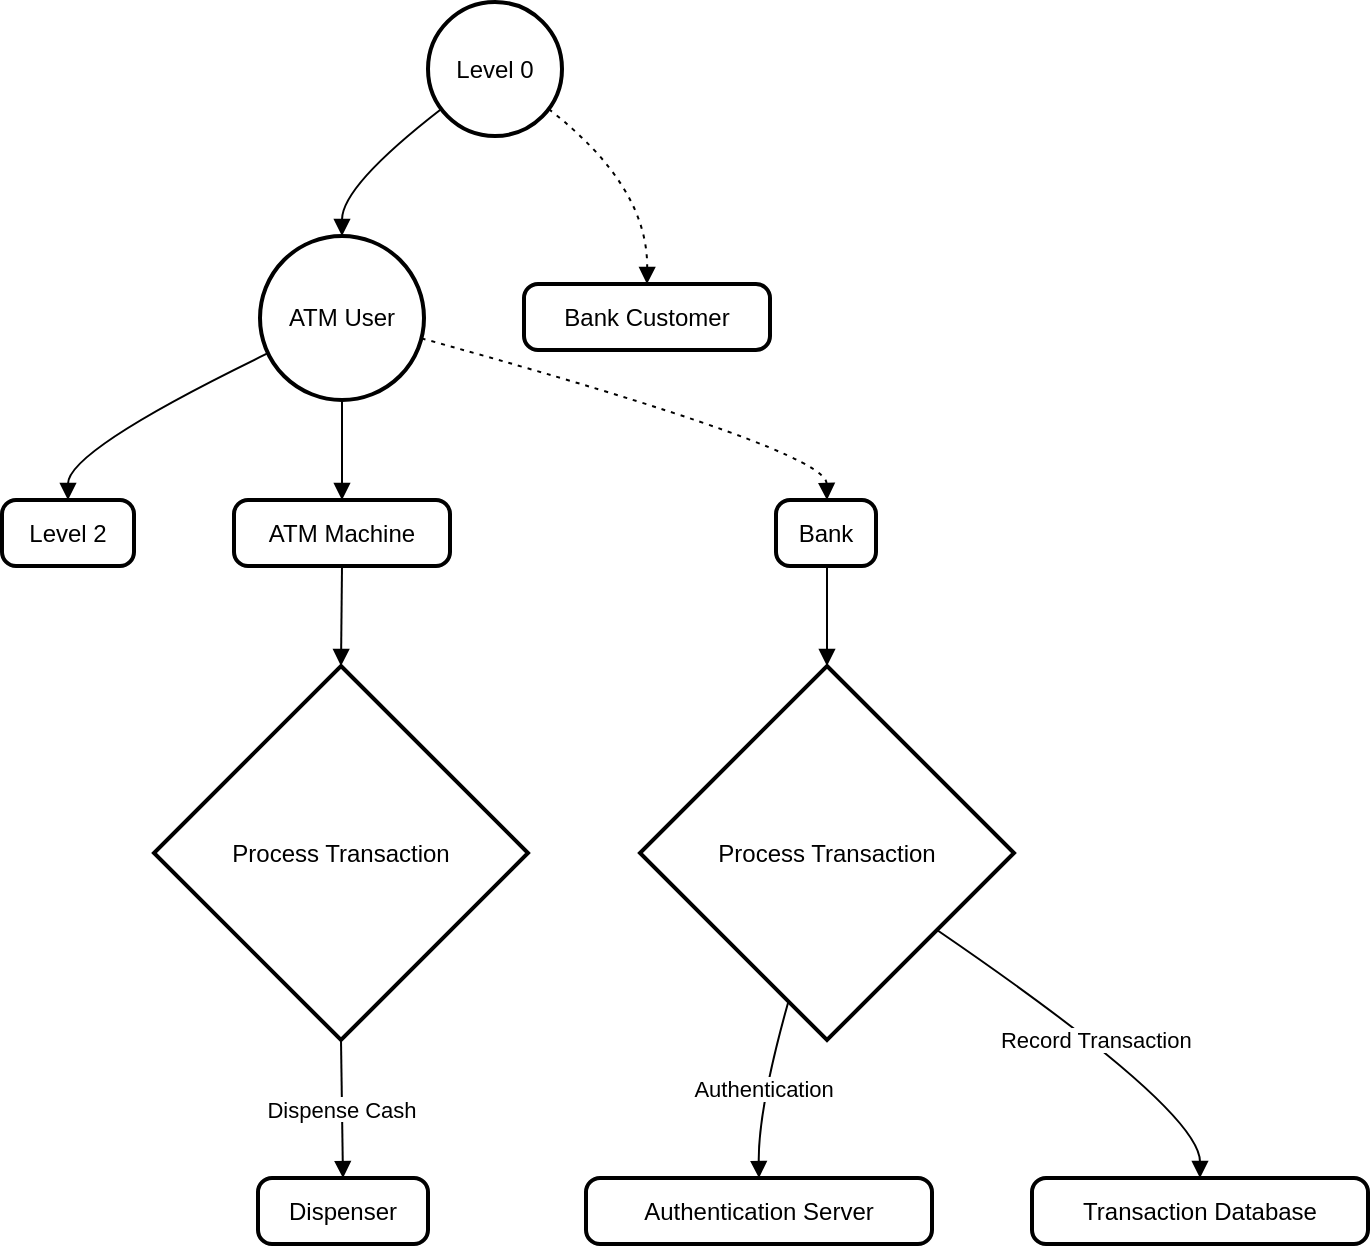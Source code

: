 <mxfile version="24.6.4" type="github">
  <diagram name="Page-1" id="tTsGvBcwk5ih-I5i-2zP">
    <mxGraphModel>
      <root>
        <mxCell id="0" />
        <mxCell id="1" parent="0" />
        <mxCell id="2" value="Level 0" style="ellipse;aspect=fixed;strokeWidth=2;whiteSpace=wrap;" vertex="1" parent="1">
          <mxGeometry x="213" width="67" height="67" as="geometry" />
        </mxCell>
        <mxCell id="3" value="ATM User" style="ellipse;aspect=fixed;strokeWidth=2;whiteSpace=wrap;" vertex="1" parent="1">
          <mxGeometry x="129" y="117" width="82" height="82" as="geometry" />
        </mxCell>
        <mxCell id="4" value="Level 2" style="rounded=1;absoluteArcSize=1;arcSize=14;whiteSpace=wrap;strokeWidth=2;" vertex="1" parent="1">
          <mxGeometry y="249" width="66" height="33" as="geometry" />
        </mxCell>
        <mxCell id="5" value="ATM Machine" style="rounded=1;absoluteArcSize=1;arcSize=14;whiteSpace=wrap;strokeWidth=2;" vertex="1" parent="1">
          <mxGeometry x="116" y="249" width="108" height="33" as="geometry" />
        </mxCell>
        <mxCell id="6" value="Process Transaction" style="rhombus;strokeWidth=2;whiteSpace=wrap;" vertex="1" parent="1">
          <mxGeometry x="76" y="332" width="187" height="187" as="geometry" />
        </mxCell>
        <mxCell id="7" value="Dispenser" style="rounded=1;absoluteArcSize=1;arcSize=14;whiteSpace=wrap;strokeWidth=2;" vertex="1" parent="1">
          <mxGeometry x="128" y="588" width="85" height="33" as="geometry" />
        </mxCell>
        <mxCell id="8" value="Bank" style="rounded=1;absoluteArcSize=1;arcSize=14;whiteSpace=wrap;strokeWidth=2;" vertex="1" parent="1">
          <mxGeometry x="387" y="249" width="50" height="33" as="geometry" />
        </mxCell>
        <mxCell id="9" value="Process Transaction" style="rhombus;strokeWidth=2;whiteSpace=wrap;" vertex="1" parent="1">
          <mxGeometry x="319" y="332" width="187" height="187" as="geometry" />
        </mxCell>
        <mxCell id="10" value="Authentication Server" style="rounded=1;absoluteArcSize=1;arcSize=14;whiteSpace=wrap;strokeWidth=2;" vertex="1" parent="1">
          <mxGeometry x="292" y="588" width="173" height="33" as="geometry" />
        </mxCell>
        <mxCell id="11" value="Transaction Database" style="rounded=1;absoluteArcSize=1;arcSize=14;whiteSpace=wrap;strokeWidth=2;" vertex="1" parent="1">
          <mxGeometry x="515" y="588" width="168" height="33" as="geometry" />
        </mxCell>
        <mxCell id="12" value="Bank Customer" style="rounded=1;absoluteArcSize=1;arcSize=14;whiteSpace=wrap;strokeWidth=2;" vertex="1" parent="1">
          <mxGeometry x="261" y="141" width="123" height="33" as="geometry" />
        </mxCell>
        <mxCell id="13" value="" style="curved=1;startArrow=none;endArrow=block;exitX=0;exitY=0.88;entryX=0.5;entryY=0;" edge="1" parent="1" source="2" target="3">
          <mxGeometry relative="1" as="geometry">
            <Array as="points">
              <mxPoint x="170" y="92" />
            </Array>
          </mxGeometry>
        </mxCell>
        <mxCell id="14" value="" style="curved=1;startArrow=none;endArrow=block;exitX=0;exitY=0.74;entryX=0.5;entryY=-0.01;" edge="1" parent="1" source="3" target="4">
          <mxGeometry relative="1" as="geometry">
            <Array as="points">
              <mxPoint x="33" y="224" />
            </Array>
          </mxGeometry>
        </mxCell>
        <mxCell id="15" value="" style="curved=1;startArrow=none;endArrow=block;exitX=0.5;exitY=1;entryX=0.5;entryY=-0.01;" edge="1" parent="1" source="3" target="5">
          <mxGeometry relative="1" as="geometry">
            <Array as="points" />
          </mxGeometry>
        </mxCell>
        <mxCell id="16" value="" style="curved=1;startArrow=none;endArrow=block;exitX=0.5;exitY=1;entryX=0.5;entryY=0;" edge="1" parent="1" source="5" target="6">
          <mxGeometry relative="1" as="geometry">
            <Array as="points" />
          </mxGeometry>
        </mxCell>
        <mxCell id="17" value="Dispense Cash" style="curved=1;startArrow=none;endArrow=block;exitX=0.5;exitY=1;entryX=0.5;entryY=0;" edge="1" parent="1" source="6" target="7">
          <mxGeometry relative="1" as="geometry">
            <Array as="points" />
          </mxGeometry>
        </mxCell>
        <mxCell id="18" value="" style="curved=1;dashed=1;dashPattern=2 3;startArrow=none;endArrow=block;exitX=1;exitY=0.63;entryX=0.51;entryY=-0.01;" edge="1" parent="1" source="3" target="8">
          <mxGeometry relative="1" as="geometry">
            <Array as="points">
              <mxPoint x="412" y="224" />
            </Array>
          </mxGeometry>
        </mxCell>
        <mxCell id="19" value="" style="curved=1;startArrow=none;endArrow=block;exitX=0.51;exitY=1;entryX=0.5;entryY=0;" edge="1" parent="1" source="8" target="9">
          <mxGeometry relative="1" as="geometry">
            <Array as="points" />
          </mxGeometry>
        </mxCell>
        <mxCell id="20" value="Authentication" style="curved=1;startArrow=none;endArrow=block;exitX=0.37;exitY=1;entryX=0.5;entryY=0;" edge="1" parent="1" source="9" target="10">
          <mxGeometry relative="1" as="geometry">
            <Array as="points">
              <mxPoint x="378" y="554" />
            </Array>
          </mxGeometry>
        </mxCell>
        <mxCell id="21" value="Record Transaction" style="curved=1;startArrow=none;endArrow=block;exitX=1;exitY=0.85;entryX=0.5;entryY=0;" edge="1" parent="1" source="9" target="11">
          <mxGeometry relative="1" as="geometry">
            <Array as="points">
              <mxPoint x="599" y="554" />
            </Array>
          </mxGeometry>
        </mxCell>
        <mxCell id="22" value="" style="curved=1;dashed=1;dashPattern=2 3;startArrow=none;endArrow=block;exitX=1;exitY=0.88;entryX=0.5;entryY=0;" edge="1" parent="1" source="2" target="12">
          <mxGeometry relative="1" as="geometry">
            <Array as="points">
              <mxPoint x="323" y="92" />
            </Array>
          </mxGeometry>
        </mxCell>
      </root>
    </mxGraphModel>
  </diagram>
</mxfile>
